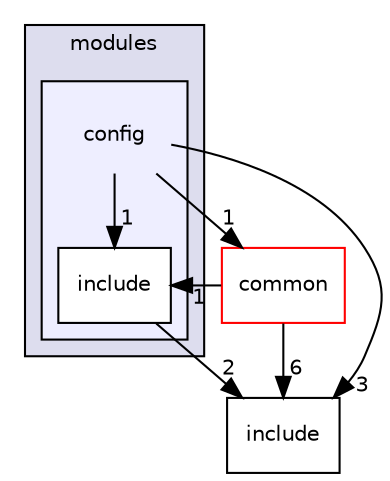 digraph "config" {
  compound=true
  node [ fontsize="10", fontname="Helvetica"];
  edge [ labelfontsize="10", labelfontname="Helvetica"];
  subgraph clusterdir_7e2560d9caf2b698f36b0974bab08bcc {
    graph [ bgcolor="#ddddee", pencolor="black", label="modules" fontname="Helvetica", fontsize="10", URL="dir_7e2560d9caf2b698f36b0974bab08bcc.html"]
  subgraph clusterdir_48714684f04f1b63a08c785048851bfe {
    graph [ bgcolor="#eeeeff", pencolor="black", label="" URL="dir_48714684f04f1b63a08c785048851bfe.html"];
    dir_48714684f04f1b63a08c785048851bfe [shape=plaintext label="config"];
    dir_c02634b843ba3f0df2a0f85ab6892899 [shape=box label="include" color="black" fillcolor="white" style="filled" URL="dir_c02634b843ba3f0df2a0f85ab6892899.html"];
  }
  }
  dir_a4dd272aad19606621d5cdd3bcc68a0e [shape=box label="common" fillcolor="white" style="filled" color="red" URL="dir_a4dd272aad19606621d5cdd3bcc68a0e.html"];
  dir_d44c64559bbebec7f509842c48db8b23 [shape=box label="include" URL="dir_d44c64559bbebec7f509842c48db8b23.html"];
  dir_c02634b843ba3f0df2a0f85ab6892899->dir_d44c64559bbebec7f509842c48db8b23 [headlabel="2", labeldistance=1.5 headhref="dir_000007_000017.html"];
  dir_a4dd272aad19606621d5cdd3bcc68a0e->dir_c02634b843ba3f0df2a0f85ab6892899 [headlabel="1", labeldistance=1.5 headhref="dir_000008_000007.html"];
  dir_a4dd272aad19606621d5cdd3bcc68a0e->dir_d44c64559bbebec7f509842c48db8b23 [headlabel="6", labeldistance=1.5 headhref="dir_000008_000017.html"];
  dir_48714684f04f1b63a08c785048851bfe->dir_c02634b843ba3f0df2a0f85ab6892899 [headlabel="1", labeldistance=1.5 headhref="dir_000006_000007.html"];
  dir_48714684f04f1b63a08c785048851bfe->dir_a4dd272aad19606621d5cdd3bcc68a0e [headlabel="1", labeldistance=1.5 headhref="dir_000006_000008.html"];
  dir_48714684f04f1b63a08c785048851bfe->dir_d44c64559bbebec7f509842c48db8b23 [headlabel="3", labeldistance=1.5 headhref="dir_000006_000017.html"];
}
